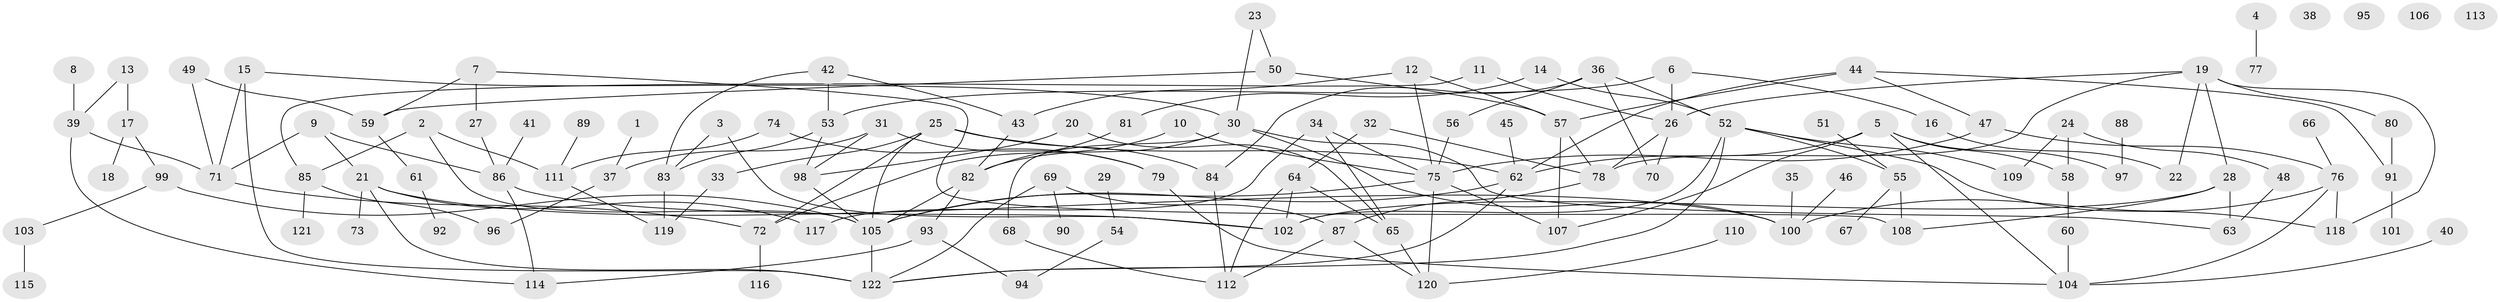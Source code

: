 // coarse degree distribution, {1: 0.17045454545454544, 3: 0.22727272727272727, 2: 0.19318181818181818, 0: 0.056818181818181816, 6: 0.03409090909090909, 5: 0.09090909090909091, 4: 0.1590909090909091, 8: 0.011363636363636364, 7: 0.011363636363636364, 9: 0.022727272727272728, 10: 0.022727272727272728}
// Generated by graph-tools (version 1.1) at 2025/41/03/06/25 10:41:23]
// undirected, 122 vertices, 173 edges
graph export_dot {
graph [start="1"]
  node [color=gray90,style=filled];
  1;
  2;
  3;
  4;
  5;
  6;
  7;
  8;
  9;
  10;
  11;
  12;
  13;
  14;
  15;
  16;
  17;
  18;
  19;
  20;
  21;
  22;
  23;
  24;
  25;
  26;
  27;
  28;
  29;
  30;
  31;
  32;
  33;
  34;
  35;
  36;
  37;
  38;
  39;
  40;
  41;
  42;
  43;
  44;
  45;
  46;
  47;
  48;
  49;
  50;
  51;
  52;
  53;
  54;
  55;
  56;
  57;
  58;
  59;
  60;
  61;
  62;
  63;
  64;
  65;
  66;
  67;
  68;
  69;
  70;
  71;
  72;
  73;
  74;
  75;
  76;
  77;
  78;
  79;
  80;
  81;
  82;
  83;
  84;
  85;
  86;
  87;
  88;
  89;
  90;
  91;
  92;
  93;
  94;
  95;
  96;
  97;
  98;
  99;
  100;
  101;
  102;
  103;
  104;
  105;
  106;
  107;
  108;
  109;
  110;
  111;
  112;
  113;
  114;
  115;
  116;
  117;
  118;
  119;
  120;
  121;
  122;
  1 -- 37;
  2 -- 85;
  2 -- 105;
  2 -- 111;
  3 -- 83;
  3 -- 102;
  4 -- 77;
  5 -- 58;
  5 -- 62;
  5 -- 97;
  5 -- 104;
  5 -- 107;
  6 -- 16;
  6 -- 26;
  6 -- 53;
  7 -- 27;
  7 -- 59;
  7 -- 108;
  8 -- 39;
  9 -- 21;
  9 -- 71;
  9 -- 86;
  10 -- 72;
  10 -- 75;
  11 -- 26;
  11 -- 85;
  12 -- 43;
  12 -- 57;
  12 -- 75;
  13 -- 17;
  13 -- 39;
  14 -- 52;
  14 -- 81;
  15 -- 30;
  15 -- 71;
  15 -- 122;
  16 -- 22;
  17 -- 18;
  17 -- 99;
  19 -- 22;
  19 -- 26;
  19 -- 28;
  19 -- 78;
  19 -- 80;
  19 -- 118;
  20 -- 65;
  20 -- 98;
  21 -- 73;
  21 -- 100;
  21 -- 117;
  21 -- 122;
  23 -- 30;
  23 -- 50;
  24 -- 48;
  24 -- 58;
  24 -- 109;
  25 -- 33;
  25 -- 62;
  25 -- 72;
  25 -- 84;
  25 -- 105;
  26 -- 70;
  26 -- 78;
  27 -- 86;
  28 -- 63;
  28 -- 102;
  28 -- 108;
  29 -- 54;
  30 -- 63;
  30 -- 68;
  30 -- 82;
  30 -- 100;
  31 -- 37;
  31 -- 79;
  31 -- 98;
  32 -- 64;
  32 -- 78;
  33 -- 119;
  34 -- 65;
  34 -- 75;
  34 -- 117;
  35 -- 100;
  36 -- 52;
  36 -- 56;
  36 -- 70;
  36 -- 84;
  37 -- 96;
  39 -- 71;
  39 -- 114;
  40 -- 104;
  41 -- 86;
  42 -- 43;
  42 -- 53;
  42 -- 83;
  43 -- 82;
  44 -- 47;
  44 -- 57;
  44 -- 62;
  44 -- 91;
  45 -- 62;
  46 -- 100;
  47 -- 75;
  47 -- 76;
  48 -- 63;
  49 -- 59;
  49 -- 71;
  50 -- 57;
  50 -- 59;
  51 -- 55;
  52 -- 55;
  52 -- 102;
  52 -- 109;
  52 -- 118;
  52 -- 122;
  53 -- 83;
  53 -- 98;
  54 -- 94;
  55 -- 67;
  55 -- 108;
  56 -- 75;
  57 -- 78;
  57 -- 107;
  58 -- 60;
  59 -- 61;
  60 -- 104;
  61 -- 92;
  62 -- 105;
  62 -- 122;
  64 -- 65;
  64 -- 102;
  64 -- 112;
  65 -- 120;
  66 -- 76;
  68 -- 112;
  69 -- 87;
  69 -- 90;
  69 -- 122;
  71 -- 72;
  72 -- 116;
  74 -- 79;
  74 -- 111;
  75 -- 105;
  75 -- 107;
  75 -- 120;
  76 -- 100;
  76 -- 104;
  76 -- 118;
  78 -- 87;
  79 -- 104;
  80 -- 91;
  81 -- 82;
  82 -- 93;
  82 -- 105;
  83 -- 119;
  84 -- 112;
  85 -- 96;
  85 -- 121;
  86 -- 102;
  86 -- 114;
  87 -- 112;
  87 -- 120;
  88 -- 97;
  89 -- 111;
  91 -- 101;
  93 -- 94;
  93 -- 114;
  98 -- 105;
  99 -- 103;
  99 -- 105;
  103 -- 115;
  105 -- 122;
  110 -- 120;
  111 -- 119;
}
